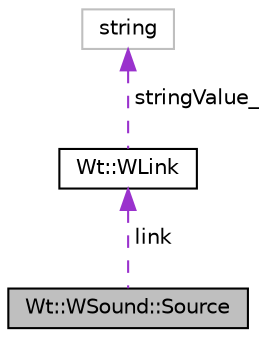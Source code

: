 digraph "Wt::WSound::Source"
{
 // LATEX_PDF_SIZE
  edge [fontname="Helvetica",fontsize="10",labelfontname="Helvetica",labelfontsize="10"];
  node [fontname="Helvetica",fontsize="10",shape=record];
  Node1 [label="Wt::WSound::Source",height=0.2,width=0.4,color="black", fillcolor="grey75", style="filled", fontcolor="black",tooltip=" "];
  Node2 -> Node1 [dir="back",color="darkorchid3",fontsize="10",style="dashed",label=" link" ];
  Node2 [label="Wt::WLink",height=0.2,width=0.4,color="black", fillcolor="white", style="filled",URL="$classWt_1_1WLink.html",tooltip="A value class that defines a hyperlink target."];
  Node3 -> Node2 [dir="back",color="darkorchid3",fontsize="10",style="dashed",label=" stringValue_" ];
  Node3 [label="string",height=0.2,width=0.4,color="grey75", fillcolor="white", style="filled",tooltip=" "];
}
